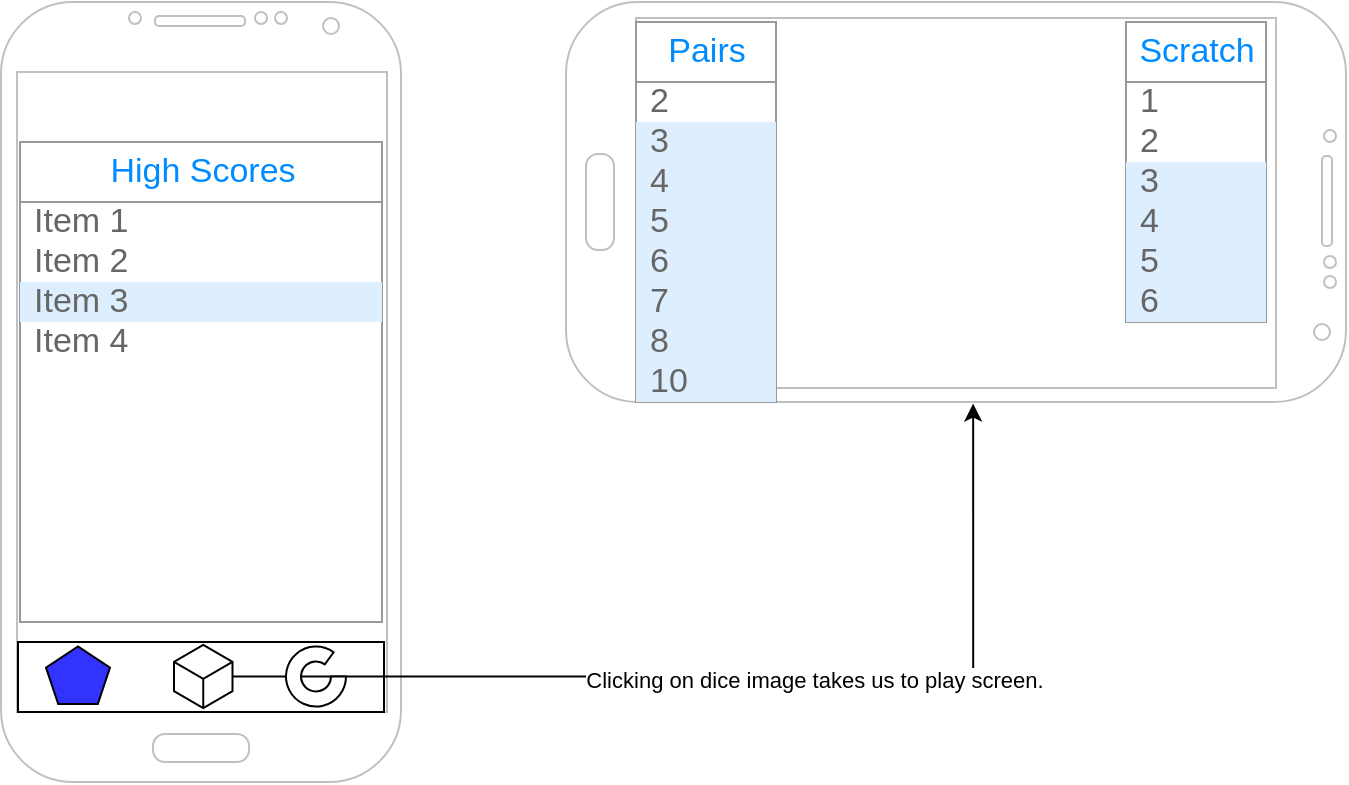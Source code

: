 <mxfile version="13.1.3" type="device"><diagram id="ZHpOCb3BMBAUjOiXUbZQ" name="Page-1"><mxGraphModel dx="865" dy="443" grid="1" gridSize="10" guides="1" tooltips="1" connect="1" arrows="1" fold="1" page="1" pageScale="1" pageWidth="850" pageHeight="1100" math="0" shadow="0"><root><mxCell id="0"/><mxCell id="1" parent="0"/><mxCell id="4ph8xt9jgxkXZBlv4AjB-1" value="" style="verticalLabelPosition=bottom;verticalAlign=top;html=1;shadow=0;dashed=0;strokeWidth=1;shape=mxgraph.android.phone2;strokeColor=#c0c0c0;" vertex="1" parent="1"><mxGeometry x="37.5" y="40" width="200" height="390" as="geometry"/></mxCell><mxCell id="4ph8xt9jgxkXZBlv4AjB-9" value="" style="verticalLabelPosition=bottom;verticalAlign=top;html=1;shadow=0;dashed=0;strokeWidth=1;shape=mxgraph.android.phone2;strokeColor=#c0c0c0;direction=south;" vertex="1" parent="1"><mxGeometry x="320" y="40" width="390" height="200" as="geometry"/></mxCell><mxCell id="4ph8xt9jgxkXZBlv4AjB-10" value="" style="rounded=0;whiteSpace=wrap;html=1;" vertex="1" parent="1"><mxGeometry x="46" y="360" width="183" height="35" as="geometry"/></mxCell><mxCell id="4ph8xt9jgxkXZBlv4AjB-36" style="edgeStyle=orthogonalEdgeStyle;rounded=0;orthogonalLoop=1;jettySize=auto;html=1;entryX=1.004;entryY=0.478;entryDx=0;entryDy=0;entryPerimeter=0;" edge="1" parent="1" source="4ph8xt9jgxkXZBlv4AjB-12" target="4ph8xt9jgxkXZBlv4AjB-9"><mxGeometry relative="1" as="geometry"><mxPoint x="520" y="376.25" as="targetPoint"/></mxGeometry></mxCell><mxCell id="4ph8xt9jgxkXZBlv4AjB-37" value="Clicking on dice image takes us to play screen." style="edgeLabel;html=1;align=center;verticalAlign=middle;resizable=0;points=[];" vertex="1" connectable="0" parent="4ph8xt9jgxkXZBlv4AjB-36"><mxGeometry x="0.145" y="-1" relative="1" as="geometry"><mxPoint as="offset"/></mxGeometry></mxCell><mxCell id="4ph8xt9jgxkXZBlv4AjB-12" value="" style="html=1;whiteSpace=wrap;aspect=fixed;shape=isoCube;backgroundOutline=1;" vertex="1" parent="1"><mxGeometry x="124" y="361" width="29.25" height="32.5" as="geometry"/></mxCell><mxCell id="4ph8xt9jgxkXZBlv4AjB-16" value="" style="whiteSpace=wrap;html=1;shape=mxgraph.basic.pentagon;fillColor=#3333FF;" vertex="1" parent="1"><mxGeometry x="60" y="362.25" width="32" height="28.75" as="geometry"/></mxCell><mxCell id="4ph8xt9jgxkXZBlv4AjB-17" value="" style="verticalLabelPosition=bottom;verticalAlign=top;html=1;shape=mxgraph.basic.partConcEllipse;startAngle=0.25;endAngle=0.1;arcWidth=0.5;" vertex="1" parent="1"><mxGeometry x="180" y="362.25" width="30" height="30" as="geometry"/></mxCell><mxCell id="4ph8xt9jgxkXZBlv4AjB-30" value="" style="strokeWidth=1;shadow=0;dashed=0;align=center;html=1;shape=mxgraph.mockup.forms.rrect;rSize=0;strokeColor=#999999;fillColor=#ffffff;" vertex="1" parent="1"><mxGeometry x="47" y="110" width="181" height="240" as="geometry"/></mxCell><mxCell id="4ph8xt9jgxkXZBlv4AjB-31" value="High Scores" style="strokeWidth=1;shadow=0;dashed=0;align=center;html=1;shape=mxgraph.mockup.forms.rrect;rSize=0;strokeColor=#999999;fontColor=#008cff;fontSize=17;fillColor=#ffffff;resizeWidth=1;" vertex="1" parent="4ph8xt9jgxkXZBlv4AjB-30"><mxGeometry width="181" height="30" relative="1" as="geometry"/></mxCell><mxCell id="4ph8xt9jgxkXZBlv4AjB-32" value="Item 1" style="strokeWidth=1;shadow=0;dashed=0;align=center;html=1;shape=mxgraph.mockup.forms.anchor;fontSize=17;fontColor=#666666;align=left;spacingLeft=5;resizeWidth=1;" vertex="1" parent="4ph8xt9jgxkXZBlv4AjB-30"><mxGeometry width="181" height="20" relative="1" as="geometry"><mxPoint y="30" as="offset"/></mxGeometry></mxCell><mxCell id="4ph8xt9jgxkXZBlv4AjB-33" value="Item 2" style="strokeWidth=1;shadow=0;dashed=0;align=center;html=1;shape=mxgraph.mockup.forms.anchor;fontSize=17;fontColor=#666666;align=left;spacingLeft=5;resizeWidth=1;" vertex="1" parent="4ph8xt9jgxkXZBlv4AjB-30"><mxGeometry width="181" height="20" relative="1" as="geometry"><mxPoint y="50" as="offset"/></mxGeometry></mxCell><mxCell id="4ph8xt9jgxkXZBlv4AjB-34" value="Item 3" style="strokeWidth=1;shadow=0;dashed=0;align=center;html=1;shape=mxgraph.mockup.forms.rrect;rSize=0;fontSize=17;fontColor=#666666;align=left;spacingLeft=5;fillColor=#ddeeff;strokeColor=none;resizeWidth=1;" vertex="1" parent="4ph8xt9jgxkXZBlv4AjB-30"><mxGeometry width="181" height="20" relative="1" as="geometry"><mxPoint y="70" as="offset"/></mxGeometry></mxCell><mxCell id="4ph8xt9jgxkXZBlv4AjB-35" value="Item 4" style="strokeWidth=1;shadow=0;dashed=0;align=center;html=1;shape=mxgraph.mockup.forms.anchor;fontSize=17;fontColor=#666666;align=left;spacingLeft=5;resizeWidth=1;" vertex="1" parent="4ph8xt9jgxkXZBlv4AjB-30"><mxGeometry width="181" height="20" relative="1" as="geometry"><mxPoint y="90" as="offset"/></mxGeometry></mxCell><mxCell id="4ph8xt9jgxkXZBlv4AjB-44" value="" style="strokeWidth=1;shadow=0;dashed=0;align=center;html=1;shape=mxgraph.mockup.forms.rrect;rSize=0;strokeColor=#999999;fillColor=#ffffff;" vertex="1" parent="1"><mxGeometry x="600" y="50" width="70" height="150" as="geometry"/></mxCell><mxCell id="4ph8xt9jgxkXZBlv4AjB-45" value="Scratch" style="strokeWidth=1;shadow=0;dashed=0;align=center;html=1;shape=mxgraph.mockup.forms.rrect;rSize=0;strokeColor=#999999;fontColor=#008cff;fontSize=17;fillColor=#ffffff;resizeWidth=1;" vertex="1" parent="4ph8xt9jgxkXZBlv4AjB-44"><mxGeometry width="70" height="30" relative="1" as="geometry"/></mxCell><mxCell id="4ph8xt9jgxkXZBlv4AjB-46" value="1" style="strokeWidth=1;shadow=0;dashed=0;align=center;html=1;shape=mxgraph.mockup.forms.anchor;fontSize=17;fontColor=#666666;align=left;spacingLeft=5;resizeWidth=1;" vertex="1" parent="4ph8xt9jgxkXZBlv4AjB-44"><mxGeometry width="70" height="20" relative="1" as="geometry"><mxPoint y="30" as="offset"/></mxGeometry></mxCell><mxCell id="4ph8xt9jgxkXZBlv4AjB-47" value="2" style="strokeWidth=1;shadow=0;dashed=0;align=center;html=1;shape=mxgraph.mockup.forms.anchor;fontSize=17;fontColor=#666666;align=left;spacingLeft=5;resizeWidth=1;" vertex="1" parent="4ph8xt9jgxkXZBlv4AjB-44"><mxGeometry width="70" height="20" relative="1" as="geometry"><mxPoint y="50" as="offset"/></mxGeometry></mxCell><mxCell id="4ph8xt9jgxkXZBlv4AjB-65" value="3" style="strokeWidth=1;shadow=0;dashed=0;align=center;html=1;shape=mxgraph.mockup.forms.rrect;rSize=0;fontSize=17;fontColor=#666666;align=left;spacingLeft=5;fillColor=#ddeeff;strokeColor=none;resizeWidth=1;" vertex="1" parent="4ph8xt9jgxkXZBlv4AjB-44"><mxGeometry width="70" height="20" relative="1" as="geometry"><mxPoint y="70" as="offset"/></mxGeometry></mxCell><mxCell id="4ph8xt9jgxkXZBlv4AjB-66" value="6" style="strokeWidth=1;shadow=0;dashed=0;align=center;html=1;shape=mxgraph.mockup.forms.rrect;rSize=0;fontSize=17;fontColor=#666666;align=left;spacingLeft=5;fillColor=#ddeeff;strokeColor=none;resizeWidth=1;" vertex="1" parent="4ph8xt9jgxkXZBlv4AjB-44"><mxGeometry width="70" height="20" relative="1" as="geometry"><mxPoint y="130" as="offset"/></mxGeometry></mxCell><mxCell id="4ph8xt9jgxkXZBlv4AjB-73" value="" style="strokeWidth=1;shadow=0;dashed=0;align=center;html=1;shape=mxgraph.mockup.forms.anchor;fontSize=17;fontColor=#666666;align=left;spacingLeft=5;resizeWidth=1;" vertex="1" parent="4ph8xt9jgxkXZBlv4AjB-44"><mxGeometry width="70" height="20" relative="1" as="geometry"><mxPoint x="10" y="60" as="offset"/></mxGeometry></mxCell><mxCell id="4ph8xt9jgxkXZBlv4AjB-74" value="4" style="strokeWidth=1;shadow=0;dashed=0;align=center;html=1;shape=mxgraph.mockup.forms.rrect;rSize=0;fontSize=17;fontColor=#666666;align=left;spacingLeft=5;fillColor=#ddeeff;strokeColor=none;resizeWidth=1;" vertex="1" parent="4ph8xt9jgxkXZBlv4AjB-44"><mxGeometry width="70" height="20" relative="1" as="geometry"><mxPoint y="90" as="offset"/></mxGeometry></mxCell><mxCell id="4ph8xt9jgxkXZBlv4AjB-75" value="5" style="strokeWidth=1;shadow=0;dashed=0;align=center;html=1;shape=mxgraph.mockup.forms.rrect;rSize=0;fontSize=17;fontColor=#666666;align=left;spacingLeft=5;fillColor=#ddeeff;strokeColor=none;resizeWidth=1;" vertex="1" parent="4ph8xt9jgxkXZBlv4AjB-44"><mxGeometry width="70" height="20" relative="1" as="geometry"><mxPoint y="110" as="offset"/></mxGeometry></mxCell><mxCell id="4ph8xt9jgxkXZBlv4AjB-76" value="" style="strokeWidth=1;shadow=0;dashed=0;align=center;html=1;shape=mxgraph.mockup.forms.rrect;rSize=0;strokeColor=#999999;fillColor=#ffffff;" vertex="1" parent="1"><mxGeometry x="355" y="50" width="70" height="190" as="geometry"/></mxCell><mxCell id="4ph8xt9jgxkXZBlv4AjB-77" value="Pairs" style="strokeWidth=1;shadow=0;dashed=0;align=center;html=1;shape=mxgraph.mockup.forms.rrect;rSize=0;strokeColor=#999999;fontColor=#008cff;fontSize=17;fillColor=#ffffff;resizeWidth=1;" vertex="1" parent="4ph8xt9jgxkXZBlv4AjB-76"><mxGeometry width="70" height="30" relative="1" as="geometry"/></mxCell><mxCell id="4ph8xt9jgxkXZBlv4AjB-79" value="2" style="strokeWidth=1;shadow=0;dashed=0;align=center;html=1;shape=mxgraph.mockup.forms.anchor;fontSize=17;fontColor=#666666;align=left;spacingLeft=5;resizeWidth=1;" vertex="1" parent="4ph8xt9jgxkXZBlv4AjB-76"><mxGeometry width="70" height="20" relative="1" as="geometry"><mxPoint y="30" as="offset"/></mxGeometry></mxCell><mxCell id="4ph8xt9jgxkXZBlv4AjB-80" value="3" style="strokeWidth=1;shadow=0;dashed=0;align=center;html=1;shape=mxgraph.mockup.forms.rrect;rSize=0;fontSize=17;fontColor=#666666;align=left;spacingLeft=5;fillColor=#ddeeff;strokeColor=none;resizeWidth=1;" vertex="1" parent="4ph8xt9jgxkXZBlv4AjB-76"><mxGeometry width="70" height="20" relative="1" as="geometry"><mxPoint y="50" as="offset"/></mxGeometry></mxCell><mxCell id="4ph8xt9jgxkXZBlv4AjB-81" value="6" style="strokeWidth=1;shadow=0;dashed=0;align=center;html=1;shape=mxgraph.mockup.forms.rrect;rSize=0;fontSize=17;fontColor=#666666;align=left;spacingLeft=5;fillColor=#ddeeff;strokeColor=none;resizeWidth=1;" vertex="1" parent="4ph8xt9jgxkXZBlv4AjB-76"><mxGeometry width="70" height="20" relative="1" as="geometry"><mxPoint y="110" as="offset"/></mxGeometry></mxCell><mxCell id="4ph8xt9jgxkXZBlv4AjB-82" value="" style="strokeWidth=1;shadow=0;dashed=0;align=center;html=1;shape=mxgraph.mockup.forms.anchor;fontSize=17;fontColor=#666666;align=left;spacingLeft=5;resizeWidth=1;" vertex="1" parent="4ph8xt9jgxkXZBlv4AjB-76"><mxGeometry width="70" height="20" relative="1" as="geometry"><mxPoint x="10" y="60" as="offset"/></mxGeometry></mxCell><mxCell id="4ph8xt9jgxkXZBlv4AjB-83" value="4" style="strokeWidth=1;shadow=0;dashed=0;align=center;html=1;shape=mxgraph.mockup.forms.rrect;rSize=0;fontSize=17;fontColor=#666666;align=left;spacingLeft=5;fillColor=#ddeeff;strokeColor=none;resizeWidth=1;" vertex="1" parent="4ph8xt9jgxkXZBlv4AjB-76"><mxGeometry width="70" height="20" relative="1" as="geometry"><mxPoint y="70" as="offset"/></mxGeometry></mxCell><mxCell id="4ph8xt9jgxkXZBlv4AjB-84" value="5" style="strokeWidth=1;shadow=0;dashed=0;align=center;html=1;shape=mxgraph.mockup.forms.rrect;rSize=0;fontSize=17;fontColor=#666666;align=left;spacingLeft=5;fillColor=#ddeeff;strokeColor=none;resizeWidth=1;" vertex="1" parent="4ph8xt9jgxkXZBlv4AjB-76"><mxGeometry width="70" height="20" relative="1" as="geometry"><mxPoint y="90" as="offset"/></mxGeometry></mxCell><mxCell id="4ph8xt9jgxkXZBlv4AjB-85" value="7" style="strokeWidth=1;shadow=0;dashed=0;align=center;html=1;shape=mxgraph.mockup.forms.rrect;rSize=0;fontSize=17;fontColor=#666666;align=left;spacingLeft=5;fillColor=#ddeeff;strokeColor=none;resizeWidth=1;" vertex="1" parent="4ph8xt9jgxkXZBlv4AjB-76"><mxGeometry width="70" height="20" relative="1" as="geometry"><mxPoint y="130" as="offset"/></mxGeometry></mxCell><mxCell id="4ph8xt9jgxkXZBlv4AjB-86" value="8" style="strokeWidth=1;shadow=0;dashed=0;align=center;html=1;shape=mxgraph.mockup.forms.rrect;rSize=0;fontSize=17;fontColor=#666666;align=left;spacingLeft=5;fillColor=#ddeeff;strokeColor=none;resizeWidth=1;" vertex="1" parent="4ph8xt9jgxkXZBlv4AjB-76"><mxGeometry width="70" height="20" relative="1" as="geometry"><mxPoint y="150" as="offset"/></mxGeometry></mxCell><mxCell id="4ph8xt9jgxkXZBlv4AjB-87" value="10" style="strokeWidth=1;shadow=0;dashed=0;align=center;html=1;shape=mxgraph.mockup.forms.rrect;rSize=0;fontSize=17;fontColor=#666666;align=left;spacingLeft=5;fillColor=#ddeeff;strokeColor=none;resizeWidth=1;" vertex="1" parent="4ph8xt9jgxkXZBlv4AjB-76"><mxGeometry width="70" height="20" relative="1" as="geometry"><mxPoint y="170" as="offset"/></mxGeometry></mxCell></root></mxGraphModel></diagram></mxfile>